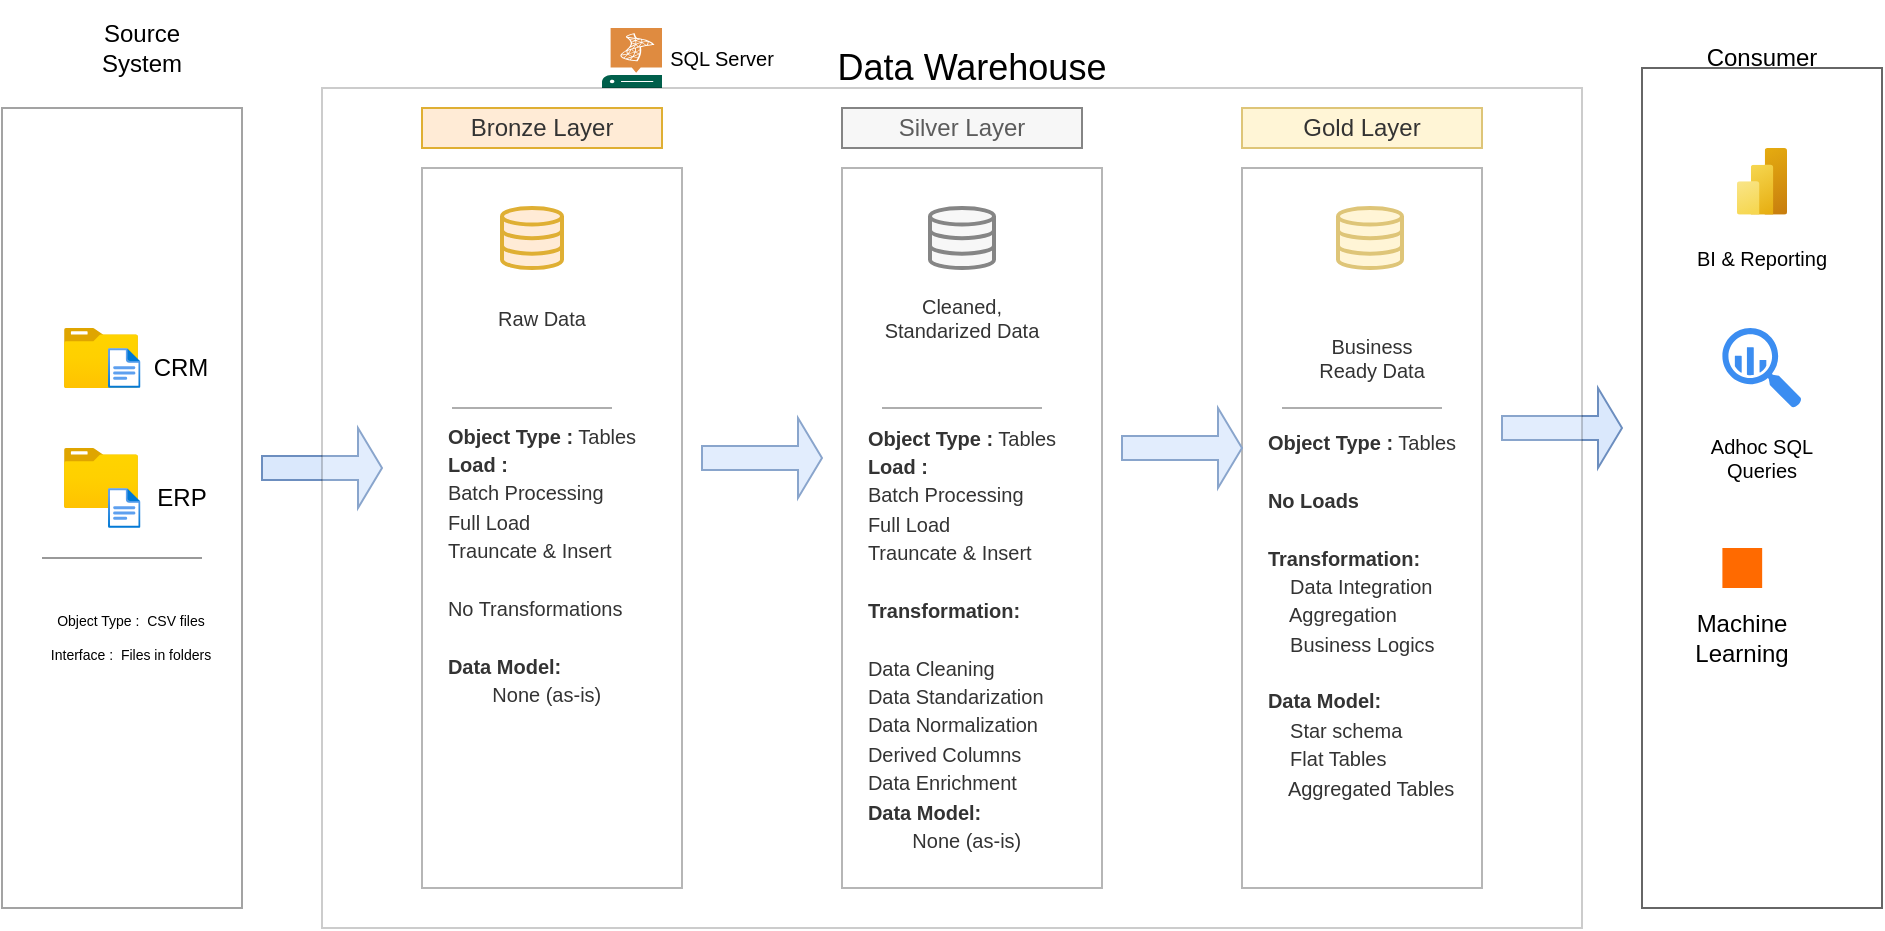 <mxfile version="26.0.16">
  <diagram name="Page-1" id="zBbBFX1_I4Cg_a0SvJYR">
    <mxGraphModel dx="1114" dy="1809" grid="1" gridSize="10" guides="1" tooltips="1" connect="1" arrows="1" fold="1" page="1" pageScale="1" pageWidth="850" pageHeight="1100" math="0" shadow="0">
      <root>
        <mxCell id="0" />
        <mxCell id="1" parent="0" />
        <mxCell id="8oUNlbi1Sb5XccFLHWTi-1" value="" style="rounded=0;whiteSpace=wrap;html=1;fillColor=none;fontColor=#333333;strokeColor=#666666;opacity=60;" parent="1" vertex="1">
          <mxGeometry x="30" y="50" width="120" height="400" as="geometry" />
        </mxCell>
        <mxCell id="8oUNlbi1Sb5XccFLHWTi-2" value="Source System" style="rounded=1;whiteSpace=wrap;html=1;fillColor=none;strokeColor=none;shadow=1;glass=1;sketch=1;curveFitting=1;jiggle=2;" parent="1" vertex="1">
          <mxGeometry x="60" width="80" height="40" as="geometry" />
        </mxCell>
        <mxCell id="8oUNlbi1Sb5XccFLHWTi-4" value="" style="image;aspect=fixed;html=1;points=[];align=center;fontSize=12;image=img/lib/azure2/general/Folder_Blank.svg;" parent="1" vertex="1">
          <mxGeometry x="61" y="160" width="36.97" height="30" as="geometry" />
        </mxCell>
        <mxCell id="8oUNlbi1Sb5XccFLHWTi-5" value="" style="image;aspect=fixed;html=1;points=[];align=center;fontSize=12;image=img/lib/azure2/general/Folder_Blank.svg;" parent="1" vertex="1">
          <mxGeometry x="61" y="220" width="36.96" height="30" as="geometry" />
        </mxCell>
        <mxCell id="8oUNlbi1Sb5XccFLHWTi-7" value="" style="image;aspect=fixed;html=1;points=[];align=center;fontSize=12;image=img/lib/azure2/general/File.svg;" parent="1" vertex="1">
          <mxGeometry x="83.01" y="170" width="16.23" height="20" as="geometry" />
        </mxCell>
        <mxCell id="8oUNlbi1Sb5XccFLHWTi-8" value="" style="image;aspect=fixed;html=1;points=[];align=center;fontSize=12;image=img/lib/azure2/general/File.svg;" parent="1" vertex="1">
          <mxGeometry x="83.01" y="240" width="16.23" height="20" as="geometry" />
        </mxCell>
        <mxCell id="8oUNlbi1Sb5XccFLHWTi-9" value="CRM" style="text;html=1;align=center;verticalAlign=middle;whiteSpace=wrap;rounded=0;" parent="1" vertex="1">
          <mxGeometry x="99.24" y="170" width="40.76" height="20" as="geometry" />
        </mxCell>
        <mxCell id="8oUNlbi1Sb5XccFLHWTi-10" value="ERP" style="text;html=1;align=center;verticalAlign=middle;whiteSpace=wrap;rounded=0;" parent="1" vertex="1">
          <mxGeometry x="90" y="230" width="60" height="30" as="geometry" />
        </mxCell>
        <mxCell id="8oUNlbi1Sb5XccFLHWTi-15" value="" style="verticalLabelPosition=bottom;shadow=0;dashed=0;align=center;html=1;verticalAlign=top;strokeWidth=1;shape=mxgraph.mockup.markup.line;strokeColor=#999999;" parent="1" vertex="1">
          <mxGeometry x="50" y="265" width="80" height="20" as="geometry" />
        </mxCell>
        <mxCell id="8oUNlbi1Sb5XccFLHWTi-17" value="Object Type :&amp;nbsp; CSV files&lt;div&gt;&lt;/div&gt;&lt;div&gt;&lt;br&gt;&lt;/div&gt;&lt;div&gt;Interface :&amp;nbsp; Files in folders&lt;/div&gt;" style="text;html=1;align=center;verticalAlign=middle;whiteSpace=wrap;rounded=0;fontSize=7;" parent="1" vertex="1">
          <mxGeometry x="49" y="290" width="91" height="50" as="geometry" />
        </mxCell>
        <mxCell id="8oUNlbi1Sb5XccFLHWTi-18" value="" style="rounded=0;whiteSpace=wrap;html=1;fillColor=none;fontColor=#333333;strokeColor=#666666;opacity=60;" parent="1" vertex="1">
          <mxGeometry x="240" y="80" width="130" height="360" as="geometry" />
        </mxCell>
        <mxCell id="8oUNlbi1Sb5XccFLHWTi-19" value="" style="rounded=0;whiteSpace=wrap;html=1;fillColor=none;fontColor=#333333;strokeColor=#666666;opacity=60;fontStyle=1" parent="1" vertex="1">
          <mxGeometry x="450" y="80" width="130" height="360" as="geometry" />
        </mxCell>
        <mxCell id="8oUNlbi1Sb5XccFLHWTi-20" value="" style="rounded=0;whiteSpace=wrap;html=1;fillColor=none;fontColor=#333333;strokeColor=#666666;opacity=60;" parent="1" vertex="1">
          <mxGeometry x="650" y="80" width="120" height="360" as="geometry" />
        </mxCell>
        <mxCell id="8oUNlbi1Sb5XccFLHWTi-21" value="" style="rounded=0;whiteSpace=wrap;html=1;opacity=60;fillStyle=hatch;" parent="1" vertex="1">
          <mxGeometry x="850" y="30" width="120" height="420" as="geometry" />
        </mxCell>
        <mxCell id="8oUNlbi1Sb5XccFLHWTi-23" value="BI &amp;amp; Reporting" style="text;html=1;align=center;verticalAlign=middle;whiteSpace=wrap;rounded=0;fontSize=10;" parent="1" vertex="1">
          <mxGeometry x="870" y="110" width="80" height="30" as="geometry" />
        </mxCell>
        <mxCell id="8oUNlbi1Sb5XccFLHWTi-24" value="Adhoc SQL Queries" style="text;html=1;align=center;verticalAlign=middle;whiteSpace=wrap;rounded=0;fontSize=10;" parent="1" vertex="1">
          <mxGeometry x="870" y="210" width="80" height="30" as="geometry" />
        </mxCell>
        <mxCell id="8oUNlbi1Sb5XccFLHWTi-25" value="Machine Learning" style="text;html=1;align=center;verticalAlign=middle;whiteSpace=wrap;rounded=0;" parent="1" vertex="1">
          <mxGeometry x="870" y="300" width="60" height="30" as="geometry" />
        </mxCell>
        <mxCell id="8oUNlbi1Sb5XccFLHWTi-26" value="" style="shape=singleArrow;whiteSpace=wrap;html=1;fillColor=#dae8fc;strokeColor=#6c8ebf;" parent="1" vertex="1">
          <mxGeometry x="160" y="210" width="60" height="40" as="geometry" />
        </mxCell>
        <mxCell id="8oUNlbi1Sb5XccFLHWTi-27" value="" style="shape=singleArrow;whiteSpace=wrap;html=1;fillColor=#dae8fc;strokeColor=#6c8ebf;" parent="1" vertex="1">
          <mxGeometry x="380" y="205" width="60" height="40" as="geometry" />
        </mxCell>
        <mxCell id="8oUNlbi1Sb5XccFLHWTi-28" value="Consumer" style="text;html=1;align=center;verticalAlign=middle;whiteSpace=wrap;rounded=0;" parent="1" vertex="1">
          <mxGeometry x="880" y="10" width="60" height="30" as="geometry" />
        </mxCell>
        <mxCell id="8oUNlbi1Sb5XccFLHWTi-29" value="" style="shape=singleArrow;whiteSpace=wrap;html=1;fillColor=#dae8fc;strokeColor=#6c8ebf;" parent="1" vertex="1">
          <mxGeometry x="590" y="200" width="60" height="40" as="geometry" />
        </mxCell>
        <mxCell id="8oUNlbi1Sb5XccFLHWTi-30" value="" style="shape=singleArrow;whiteSpace=wrap;html=1;fillColor=#dae8fc;strokeColor=#6c8ebf;" parent="1" vertex="1">
          <mxGeometry x="780" y="190" width="60" height="40" as="geometry" />
        </mxCell>
        <mxCell id="kpDWTloji-uJ7Tp36J93-7" value="Data Warehouse" style="text;html=1;align=center;verticalAlign=middle;whiteSpace=wrap;rounded=0;fontSize=18;" vertex="1" parent="1">
          <mxGeometry x="440" y="10" width="150" height="40" as="geometry" />
        </mxCell>
        <mxCell id="kpDWTloji-uJ7Tp36J93-8" value="Bronze Layer" style="text;html=1;align=center;verticalAlign=middle;whiteSpace=wrap;rounded=0;fillColor=#ffe6cc;strokeColor=#d79b00;" vertex="1" parent="1">
          <mxGeometry x="240" y="50" width="120" height="20" as="geometry" />
        </mxCell>
        <mxCell id="kpDWTloji-uJ7Tp36J93-9" value="Silver Layer" style="text;html=1;align=center;verticalAlign=middle;whiteSpace=wrap;rounded=0;fillColor=#f5f5f5;strokeColor=#666666;fontColor=#333333;" vertex="1" parent="1">
          <mxGeometry x="450" y="50" width="120" height="20" as="geometry" />
        </mxCell>
        <mxCell id="kpDWTloji-uJ7Tp36J93-10" value="Gold Layer" style="text;html=1;align=center;verticalAlign=middle;whiteSpace=wrap;rounded=0;fillColor=#fff2cc;strokeColor=#d6b656;" vertex="1" parent="1">
          <mxGeometry x="650" y="50" width="120" height="20" as="geometry" />
        </mxCell>
        <mxCell id="kpDWTloji-uJ7Tp36J93-13" value="" style="sketch=0;pointerEvents=1;shadow=0;dashed=0;html=1;strokeColor=none;fillColor=#005F4B;labelPosition=center;verticalLabelPosition=bottom;verticalAlign=top;align=center;outlineConnect=0;shape=mxgraph.veeam2.sql_server;" vertex="1" parent="1">
          <mxGeometry x="330" y="10" width="30" height="30" as="geometry" />
        </mxCell>
        <mxCell id="kpDWTloji-uJ7Tp36J93-14" value="&lt;font style=&quot;font-size: 10px;&quot;&gt;SQL Server&lt;/font&gt;" style="text;html=1;align=center;verticalAlign=middle;whiteSpace=wrap;rounded=0;" vertex="1" parent="1">
          <mxGeometry x="360" y="10" width="60" height="30" as="geometry" />
        </mxCell>
        <mxCell id="kpDWTloji-uJ7Tp36J93-15" value="" style="html=1;verticalLabelPosition=bottom;align=center;labelBackgroundColor=#ffffff;verticalAlign=top;strokeWidth=2;strokeColor=#d79b00;shadow=0;dashed=0;shape=mxgraph.ios7.icons.data;fillColor=#ffe6cc;" vertex="1" parent="1">
          <mxGeometry x="280" y="100" width="30" height="30" as="geometry" />
        </mxCell>
        <mxCell id="kpDWTloji-uJ7Tp36J93-16" value="" style="html=1;verticalLabelPosition=bottom;align=center;labelBackgroundColor=#ffffff;verticalAlign=top;strokeWidth=2;shadow=0;dashed=0;shape=mxgraph.ios7.icons.data;fillColor=#f5f5f5;fontColor=#333333;strokeColor=#666666;" vertex="1" parent="1">
          <mxGeometry x="494" y="100" width="32" height="30" as="geometry" />
        </mxCell>
        <mxCell id="kpDWTloji-uJ7Tp36J93-17" value="" style="html=1;verticalLabelPosition=bottom;align=center;labelBackgroundColor=#ffffff;verticalAlign=top;strokeWidth=2;strokeColor=#d6b656;shadow=0;dashed=0;shape=mxgraph.ios7.icons.data;fillColor=#fff2cc;gradientColor=none;" vertex="1" parent="1">
          <mxGeometry x="698" y="100" width="32" height="30" as="geometry" />
        </mxCell>
        <mxCell id="kpDWTloji-uJ7Tp36J93-18" value="Raw Data" style="text;html=1;align=center;verticalAlign=middle;whiteSpace=wrap;rounded=0;fontSize=10;" vertex="1" parent="1">
          <mxGeometry x="270" y="140" width="60" height="30" as="geometry" />
        </mxCell>
        <mxCell id="kpDWTloji-uJ7Tp36J93-19" value="Cleaned, Standarized Data" style="text;html=1;align=center;verticalAlign=middle;whiteSpace=wrap;rounded=0;fontSize=10;" vertex="1" parent="1">
          <mxGeometry x="470" y="140" width="80" height="30" as="geometry" />
        </mxCell>
        <mxCell id="kpDWTloji-uJ7Tp36J93-20" value="Business Ready Data" style="text;html=1;align=center;verticalAlign=middle;whiteSpace=wrap;rounded=0;fontSize=10;" vertex="1" parent="1">
          <mxGeometry x="680" y="160" width="70" height="30" as="geometry" />
        </mxCell>
        <mxCell id="kpDWTloji-uJ7Tp36J93-21" value="" style="verticalLabelPosition=bottom;shadow=0;dashed=0;align=center;html=1;verticalAlign=top;strokeWidth=1;shape=mxgraph.mockup.markup.line;strokeColor=#999999;" vertex="1" parent="1">
          <mxGeometry x="255" y="190" width="80" height="20" as="geometry" />
        </mxCell>
        <mxCell id="kpDWTloji-uJ7Tp36J93-23" value="" style="verticalLabelPosition=bottom;shadow=0;dashed=0;align=center;html=1;verticalAlign=top;strokeWidth=1;shape=mxgraph.mockup.markup.line;strokeColor=#999999;" vertex="1" parent="1">
          <mxGeometry x="470" y="190" width="80" height="20" as="geometry" />
        </mxCell>
        <mxCell id="kpDWTloji-uJ7Tp36J93-24" value="" style="verticalLabelPosition=bottom;shadow=0;dashed=0;align=center;html=1;verticalAlign=top;strokeWidth=1;shape=mxgraph.mockup.markup.line;strokeColor=#999999;" vertex="1" parent="1">
          <mxGeometry x="670" y="190" width="80" height="20" as="geometry" />
        </mxCell>
        <mxCell id="kpDWTloji-uJ7Tp36J93-25" value="&lt;font style=&quot;font-size: 10px;&quot;&gt;&lt;b&gt;Object Type :&lt;/b&gt; Tables&lt;/font&gt;&lt;div style=&quot;text-align: left;&quot;&gt;&lt;font style=&quot;font-size: 10px;&quot;&gt;&lt;b&gt;Load :&lt;/b&gt;&lt;/font&gt;&lt;/div&gt;&lt;div style=&quot;text-align: left;&quot;&gt;&lt;span style=&quot;font-size: 10px; background-color: transparent; color: light-dark(rgb(0, 0, 0), rgb(255, 255, 255));&quot;&gt;Batch Processing&lt;/span&gt;&lt;/div&gt;&lt;div style=&quot;text-align: left;&quot;&gt;&lt;span style=&quot;font-size: 10px; background-color: transparent; color: light-dark(rgb(0, 0, 0), rgb(255, 255, 255));&quot;&gt;Full Load&lt;/span&gt;&lt;/div&gt;&lt;div style=&quot;text-align: left;&quot;&gt;&lt;span style=&quot;font-size: 10px; background-color: transparent; color: light-dark(rgb(0, 0, 0), rgb(255, 255, 255));&quot;&gt;Trauncate &amp;amp; Insert&lt;/span&gt;&lt;/div&gt;&lt;div style=&quot;text-align: left;&quot;&gt;&lt;font style=&quot;font-size: 10px;&quot;&gt;&lt;span style=&quot;white-space: pre;&quot;&gt;&#x9;&lt;/span&gt;&lt;br&gt;&lt;/font&gt;&lt;/div&gt;&lt;div style=&quot;text-align: left;&quot;&gt;&lt;font style=&quot;font-size: 10px;&quot;&gt;No Transformations&lt;/font&gt;&lt;/div&gt;&lt;div style=&quot;text-align: left;&quot;&gt;&lt;font style=&quot;font-size: 10px;&quot;&gt;&lt;br&gt;&lt;/font&gt;&lt;/div&gt;&lt;div style=&quot;text-align: left;&quot;&gt;&lt;font style=&quot;font-size: 10px;&quot;&gt;&lt;b&gt;Data Model:&amp;nbsp;&lt;/b&gt;&lt;/font&gt;&lt;/div&gt;&lt;div style=&quot;text-align: left;&quot;&gt;&lt;font style=&quot;font-size: 10px;&quot;&gt;&lt;span style=&quot;font-weight: bold; white-space: pre;&quot;&gt;&#x9;&lt;/span&gt;None (as-is)&lt;/font&gt;&lt;/div&gt;" style="text;html=1;align=center;verticalAlign=middle;whiteSpace=wrap;rounded=0;" vertex="1" parent="1">
          <mxGeometry x="250" y="245" width="100" height="65" as="geometry" />
        </mxCell>
        <mxCell id="kpDWTloji-uJ7Tp36J93-38" value="&lt;font style=&quot;font-size: 10px;&quot;&gt;&lt;b&gt;Object Type :&lt;/b&gt; Tables&lt;/font&gt;&lt;div style=&quot;text-align: left;&quot;&gt;&lt;font style=&quot;font-size: 10px;&quot;&gt;&lt;b&gt;Load :&lt;/b&gt;&lt;/font&gt;&lt;/div&gt;&lt;div style=&quot;text-align: left;&quot;&gt;&lt;span style=&quot;font-size: 10px; background-color: transparent; color: light-dark(rgb(0, 0, 0), rgb(255, 255, 255));&quot;&gt;Batch Processing&lt;/span&gt;&lt;/div&gt;&lt;div style=&quot;text-align: left;&quot;&gt;&lt;span style=&quot;font-size: 10px; background-color: transparent; color: light-dark(rgb(0, 0, 0), rgb(255, 255, 255));&quot;&gt;Full Load&lt;/span&gt;&lt;/div&gt;&lt;div style=&quot;text-align: left;&quot;&gt;&lt;span style=&quot;font-size: 10px; background-color: transparent; color: light-dark(rgb(0, 0, 0), rgb(255, 255, 255));&quot;&gt;Trauncate &amp;amp; Insert&lt;/span&gt;&lt;/div&gt;&lt;div style=&quot;text-align: left;&quot;&gt;&lt;br&gt;&lt;/div&gt;&lt;div style=&quot;text-align: left;&quot;&gt;&lt;span style=&quot;font-size: 10px;&quot;&gt;&lt;b&gt;Transformation:&lt;/b&gt;&lt;/span&gt;&lt;/div&gt;&lt;div style=&quot;text-align: left;&quot;&gt;&lt;span style=&quot;font-size: 10px;&quot;&gt;&lt;b&gt;&lt;br&gt;&lt;/b&gt;&lt;/span&gt;&lt;/div&gt;&lt;div style=&quot;text-align: left;&quot;&gt;&lt;span style=&quot;font-size: 10px;&quot;&gt;Data Cleaning&lt;br&gt;&lt;/span&gt;&lt;/div&gt;&lt;div style=&quot;text-align: left;&quot;&gt;&lt;span style=&quot;font-size: 10px;&quot;&gt;Data Standarization&lt;/span&gt;&lt;/div&gt;&lt;div style=&quot;text-align: left;&quot;&gt;&lt;span style=&quot;font-size: 10px;&quot;&gt;Data Normalization&lt;/span&gt;&lt;/div&gt;&lt;div style=&quot;text-align: left;&quot;&gt;&lt;span style=&quot;font-size: 10px;&quot;&gt;Derived Columns&lt;/span&gt;&lt;/div&gt;&lt;div style=&quot;text-align: left;&quot;&gt;&lt;span style=&quot;font-size: 10px;&quot;&gt;Data Enrichment&lt;/span&gt;&lt;/div&gt;&lt;div style=&quot;text-align: left;&quot;&gt;&lt;b style=&quot;font-size: 10px; background-color: transparent; color: light-dark(rgb(0, 0, 0), rgb(255, 255, 255));&quot;&gt;Data Model:&amp;nbsp;&lt;/b&gt;&lt;/div&gt;&lt;div style=&quot;text-align: left;&quot;&gt;&lt;font style=&quot;font-size: 10px;&quot;&gt;&lt;span style=&quot;font-weight: bold; white-space: pre;&quot;&gt;&#x9;&lt;/span&gt;None (as-is)&lt;/font&gt;&lt;/div&gt;" style="text;html=1;align=center;verticalAlign=middle;whiteSpace=wrap;rounded=0;" vertex="1" parent="1">
          <mxGeometry x="460" y="282.5" width="100" height="65" as="geometry" />
        </mxCell>
        <mxCell id="kpDWTloji-uJ7Tp36J93-39" value="&lt;font style=&quot;font-size: 10px;&quot;&gt;&lt;b&gt;Object Type :&lt;/b&gt; Tables&lt;/font&gt;&lt;div style=&quot;text-align: left;&quot;&gt;&lt;span style=&quot;font-size: 10px; background-color: transparent; color: light-dark(rgb(0, 0, 0), rgb(255, 255, 255));&quot;&gt;&lt;br&gt;&lt;/span&gt;&lt;/div&gt;&lt;div style=&quot;text-align: left;&quot;&gt;&lt;span style=&quot;font-size: 10px; background-color: transparent; color: light-dark(rgb(0, 0, 0), rgb(255, 255, 255));&quot;&gt;&lt;b&gt;No Loads&lt;/b&gt;&lt;/span&gt;&lt;/div&gt;&lt;div style=&quot;text-align: left;&quot;&gt;&lt;br&gt;&lt;/div&gt;&lt;div style=&quot;text-align: left;&quot;&gt;&lt;span style=&quot;font-size: 10px;&quot;&gt;&lt;b&gt;Transformation:&lt;/b&gt;&lt;/span&gt;&lt;/div&gt;&lt;div style=&quot;text-align: left;&quot;&gt;&lt;font style=&quot;font-size: 10px;&quot;&gt;&amp;nbsp; &amp;nbsp; Data Integration&lt;/font&gt;&lt;/div&gt;&lt;div style=&quot;text-align: left;&quot;&gt;&lt;font style=&quot;font-size: 10px;&quot;&gt;&amp;nbsp; &amp;nbsp; Aggregation&lt;/font&gt;&lt;/div&gt;&lt;div style=&quot;text-align: left;&quot;&gt;&lt;font style=&quot;font-size: 10px;&quot;&gt;&amp;nbsp; &amp;nbsp; Business Logics&lt;/font&gt;&lt;/div&gt;&lt;div style=&quot;text-align: left;&quot;&gt;&lt;font style=&quot;font-size: 10px;&quot;&gt;&lt;br&gt;&lt;/font&gt;&lt;/div&gt;&lt;div style=&quot;text-align: left;&quot;&gt;&lt;font style=&quot;font-size: 10px;&quot;&gt;&lt;b&gt;Data Model:&amp;nbsp;&lt;/b&gt;&lt;/font&gt;&lt;/div&gt;&lt;div style=&quot;text-align: left;&quot;&gt;&lt;font style=&quot;font-size: 10px;&quot;&gt;&amp;nbsp; &amp;nbsp; Star schema&lt;/font&gt;&lt;/div&gt;&lt;div style=&quot;text-align: left;&quot;&gt;&lt;span style=&quot;font-size: 10px; background-color: transparent; color: light-dark(rgb(0, 0, 0), rgb(255, 255, 255));&quot;&gt;&amp;nbsp; &amp;nbsp; Flat Tables&lt;/span&gt;&lt;/div&gt;&lt;div style=&quot;text-align: left;&quot;&gt;&lt;span style=&quot;background-color: transparent; color: light-dark(rgb(0, 0, 0), rgb(255, 255, 255));&quot;&gt;&amp;nbsp; &amp;nbsp;&lt;/span&gt;&lt;span style=&quot;font-size: 10px; background-color: transparent; color: light-dark(rgb(0, 0, 0), rgb(255, 255, 255));&quot;&gt;Aggregated Tables&lt;/span&gt;&lt;/div&gt;" style="text;html=1;align=center;verticalAlign=middle;whiteSpace=wrap;rounded=0;" vertex="1" parent="1">
          <mxGeometry x="660" y="257.5" width="100" height="90" as="geometry" />
        </mxCell>
        <mxCell id="kpDWTloji-uJ7Tp36J93-48" value="" style="image;aspect=fixed;html=1;points=[];align=center;fontSize=12;image=img/lib/azure2/analytics/Power_BI_Embedded.svg;" vertex="1" parent="1">
          <mxGeometry x="897.5" y="70" width="25" height="33.33" as="geometry" />
        </mxCell>
        <mxCell id="kpDWTloji-uJ7Tp36J93-49" value="" style="sketch=0;html=1;aspect=fixed;strokeColor=none;shadow=0;fillColor=#3B8DF1;verticalAlign=top;labelPosition=center;verticalLabelPosition=bottom;shape=mxgraph.gcp2.big_query" vertex="1" parent="1">
          <mxGeometry x="890.2" y="160" width="39.6" height="40" as="geometry" />
        </mxCell>
        <mxCell id="kpDWTloji-uJ7Tp36J93-50" value="" style="points=[];aspect=fixed;html=1;align=center;shadow=0;dashed=0;fillColor=#FF6A00;strokeColor=none;shape=mxgraph.alibaba_cloud.machine_learning;" vertex="1" parent="1">
          <mxGeometry x="890.2" y="270" width="19.88" height="20" as="geometry" />
        </mxCell>
        <mxCell id="kpDWTloji-uJ7Tp36J93-53" value="" style="rounded=0;whiteSpace=wrap;html=1;opacity=20;" vertex="1" parent="1">
          <mxGeometry x="190" y="40" width="630" height="420" as="geometry" />
        </mxCell>
      </root>
    </mxGraphModel>
  </diagram>
</mxfile>
